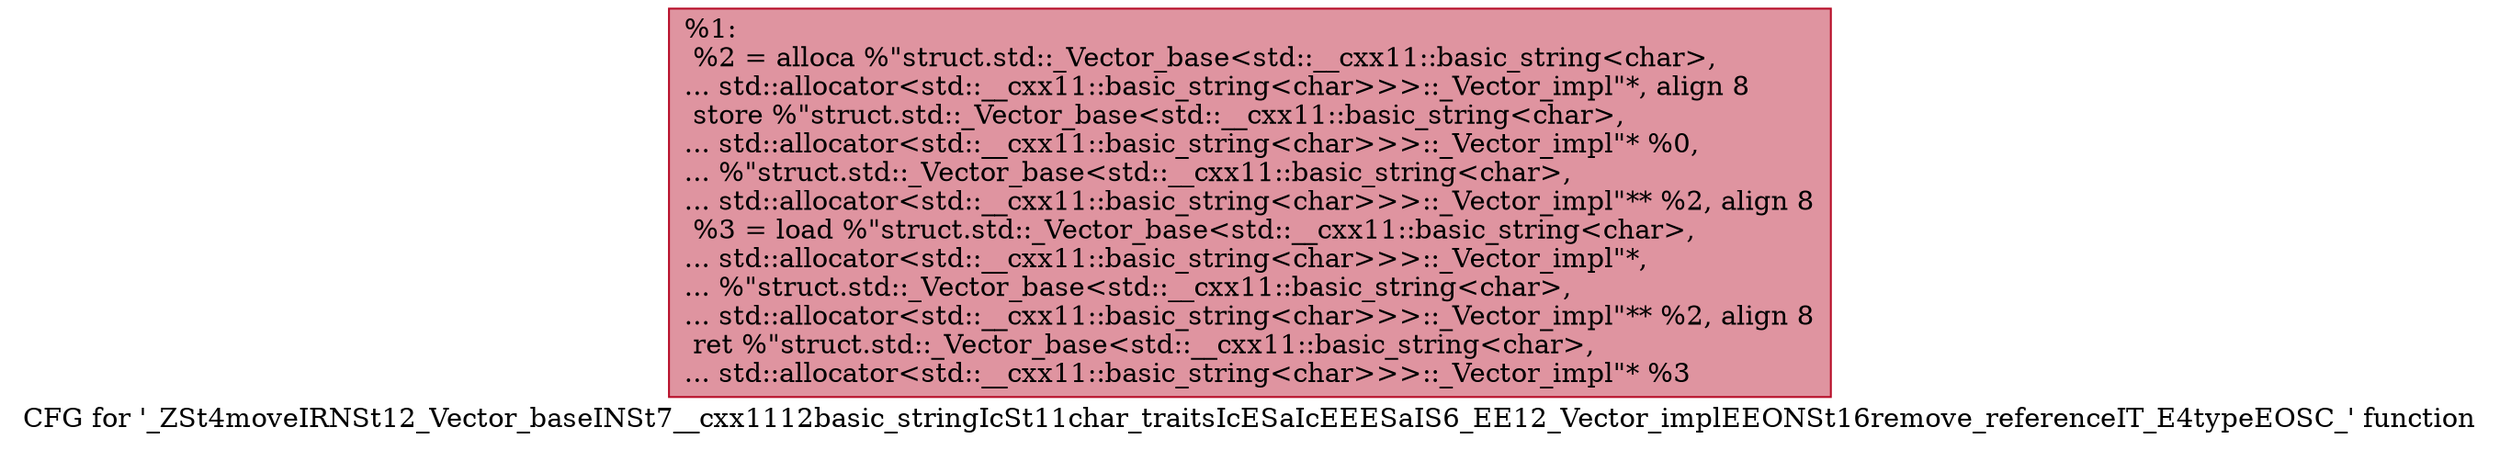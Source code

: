 digraph "CFG for '_ZSt4moveIRNSt12_Vector_baseINSt7__cxx1112basic_stringIcSt11char_traitsIcESaIcEEESaIS6_EE12_Vector_implEEONSt16remove_referenceIT_E4typeEOSC_' function" {
	label="CFG for '_ZSt4moveIRNSt12_Vector_baseINSt7__cxx1112basic_stringIcSt11char_traitsIcESaIcEEESaIS6_EE12_Vector_implEEONSt16remove_referenceIT_E4typeEOSC_' function";

	Node0x5563fcbee4e0 [shape=record,color="#b70d28ff", style=filled, fillcolor="#b70d2870",label="{%1:\l  %2 = alloca %\"struct.std::_Vector_base\<std::__cxx11::basic_string\<char\>,\l... std::allocator\<std::__cxx11::basic_string\<char\>\>\>::_Vector_impl\"*, align 8\l  store %\"struct.std::_Vector_base\<std::__cxx11::basic_string\<char\>,\l... std::allocator\<std::__cxx11::basic_string\<char\>\>\>::_Vector_impl\"* %0,\l... %\"struct.std::_Vector_base\<std::__cxx11::basic_string\<char\>,\l... std::allocator\<std::__cxx11::basic_string\<char\>\>\>::_Vector_impl\"** %2, align 8\l  %3 = load %\"struct.std::_Vector_base\<std::__cxx11::basic_string\<char\>,\l... std::allocator\<std::__cxx11::basic_string\<char\>\>\>::_Vector_impl\"*,\l... %\"struct.std::_Vector_base\<std::__cxx11::basic_string\<char\>,\l... std::allocator\<std::__cxx11::basic_string\<char\>\>\>::_Vector_impl\"** %2, align 8\l  ret %\"struct.std::_Vector_base\<std::__cxx11::basic_string\<char\>,\l... std::allocator\<std::__cxx11::basic_string\<char\>\>\>::_Vector_impl\"* %3\l}"];
}
